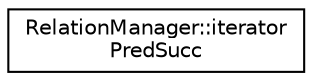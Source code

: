 digraph "Graphical Class Hierarchy"
{
  edge [fontname="Helvetica",fontsize="10",labelfontname="Helvetica",labelfontsize="10"];
  node [fontname="Helvetica",fontsize="10",shape=record];
  rankdir="LR";
  Node0 [label="RelationManager::iterator\lPredSucc",height=0.2,width=0.4,color="black", fillcolor="white", style="filled",URL="$class_relation_manager_1_1iterator_pred_succ.html"];
}
